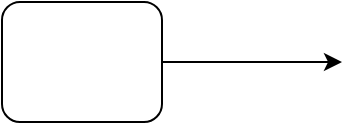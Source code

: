 <mxfile version="17.4.2" type="device"><diagram id="5PYqApOsehGV2-fY4bOF" name="第 1 页"><mxGraphModel dx="1278" dy="641" grid="1" gridSize="10" guides="1" tooltips="1" connect="1" arrows="1" fold="1" page="1" pageScale="1" pageWidth="827" pageHeight="1169" math="0" shadow="0"><root><mxCell id="0"/><mxCell id="1" parent="0"/><mxCell id="rK8_PCSyVD1kekYFp_P8-2" style="edgeStyle=orthogonalEdgeStyle;rounded=0;orthogonalLoop=1;jettySize=auto;html=1;" parent="1" source="rK8_PCSyVD1kekYFp_P8-1" edge="1"><mxGeometry relative="1" as="geometry"><mxPoint x="240" y="360" as="targetPoint"/></mxGeometry></mxCell><mxCell id="rK8_PCSyVD1kekYFp_P8-1" value="" style="rounded=1;whiteSpace=wrap;html=1;" parent="1" vertex="1"><mxGeometry x="70" y="330" width="80" height="60" as="geometry"/></mxCell></root></mxGraphModel></diagram></mxfile>